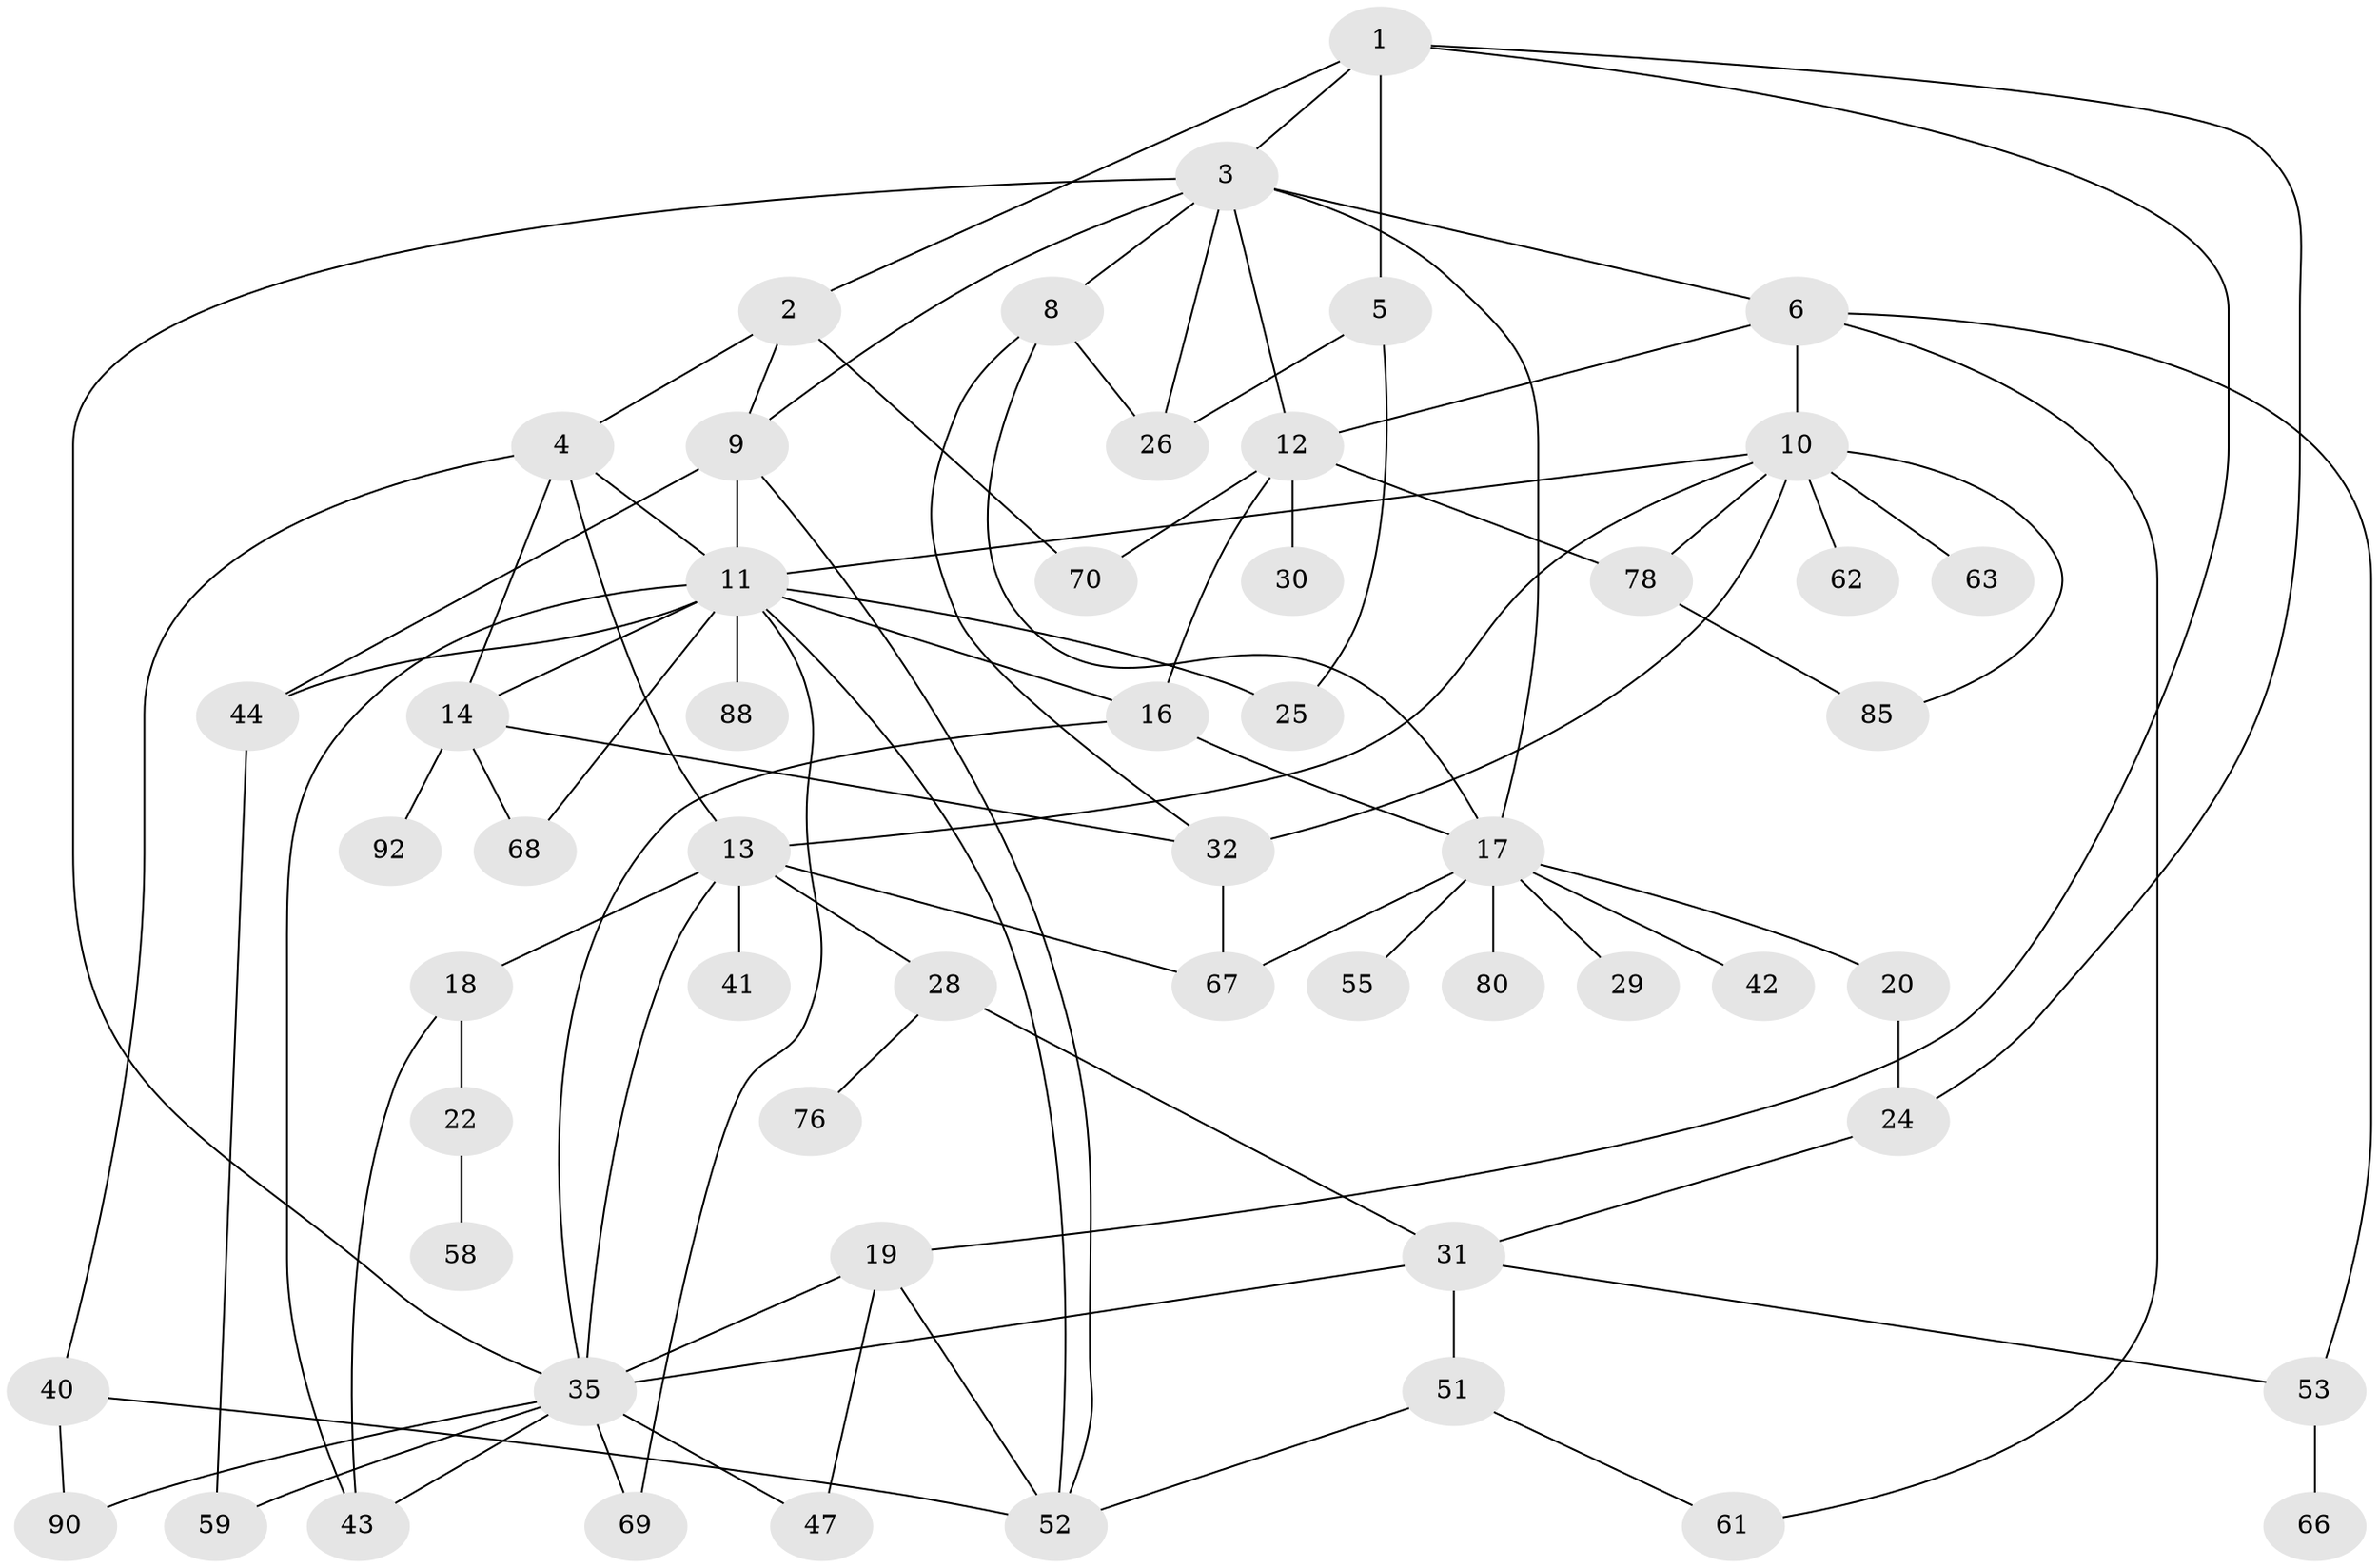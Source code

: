 // original degree distribution, {5: 0.07526881720430108, 4: 0.16129032258064516, 9: 0.010752688172043012, 3: 0.17204301075268819, 6: 0.053763440860215055, 7: 0.021505376344086023, 2: 0.3118279569892473, 1: 0.1935483870967742}
// Generated by graph-tools (version 1.1) at 2025/17/03/04/25 18:17:10]
// undirected, 55 vertices, 93 edges
graph export_dot {
graph [start="1"]
  node [color=gray90,style=filled];
  1;
  2 [super="+34"];
  3 [super="+91"];
  4 [super="+7"];
  5 [super="+23+27"];
  6 [super="+71"];
  8;
  9 [super="+65"];
  10 [super="+60"];
  11 [super="+37+15"];
  12 [super="+21"];
  13;
  14 [super="+46+86"];
  16 [super="+54"];
  17 [super="+33"];
  18;
  19;
  20;
  22;
  24;
  25 [super="+74"];
  26;
  28 [super="+75"];
  29;
  30;
  31 [super="+48+72"];
  32 [super="+73"];
  35 [super="+39"];
  40;
  41;
  42;
  43;
  44 [super="+45"];
  47 [super="+81"];
  51;
  52;
  53 [super="+79"];
  55;
  58;
  59;
  61;
  62 [super="+77"];
  63 [super="+82"];
  66;
  67;
  68;
  69;
  70;
  76;
  78;
  80;
  85;
  88;
  90;
  92;
  1 -- 2;
  1 -- 3;
  1 -- 5;
  1 -- 19;
  1 -- 24;
  2 -- 4;
  2 -- 70;
  2 -- 9;
  3 -- 6;
  3 -- 8;
  3 -- 9;
  3 -- 26;
  3 -- 17;
  3 -- 12;
  3 -- 35;
  4 -- 11;
  4 -- 13;
  4 -- 14;
  4 -- 40;
  5 -- 25;
  5 -- 26;
  6 -- 10;
  6 -- 12;
  6 -- 53;
  6 -- 61;
  8 -- 26;
  8 -- 17;
  8 -- 32;
  9 -- 52;
  9 -- 44;
  9 -- 11;
  10 -- 32;
  10 -- 62 [weight=2];
  10 -- 63;
  10 -- 85;
  10 -- 11;
  10 -- 13;
  10 -- 78;
  11 -- 14;
  11 -- 69;
  11 -- 52;
  11 -- 68;
  11 -- 43;
  11 -- 44 [weight=2];
  11 -- 16 [weight=2];
  11 -- 88;
  11 -- 25;
  12 -- 16;
  12 -- 70;
  12 -- 78;
  12 -- 30;
  13 -- 18;
  13 -- 28;
  13 -- 35;
  13 -- 41;
  13 -- 67;
  14 -- 92;
  14 -- 68;
  14 -- 32;
  16 -- 17 [weight=2];
  16 -- 35;
  17 -- 20;
  17 -- 29;
  17 -- 80 [weight=2];
  17 -- 67;
  17 -- 55;
  17 -- 42;
  18 -- 22;
  18 -- 43;
  19 -- 47;
  19 -- 52;
  19 -- 35;
  20 -- 24;
  22 -- 58;
  24 -- 31;
  28 -- 76;
  28 -- 31;
  31 -- 35;
  31 -- 51;
  31 -- 53;
  32 -- 67;
  35 -- 43;
  35 -- 59;
  35 -- 69;
  35 -- 90;
  35 -- 47;
  40 -- 90;
  40 -- 52;
  44 -- 59;
  51 -- 52;
  51 -- 61;
  53 -- 66;
  78 -- 85;
}
